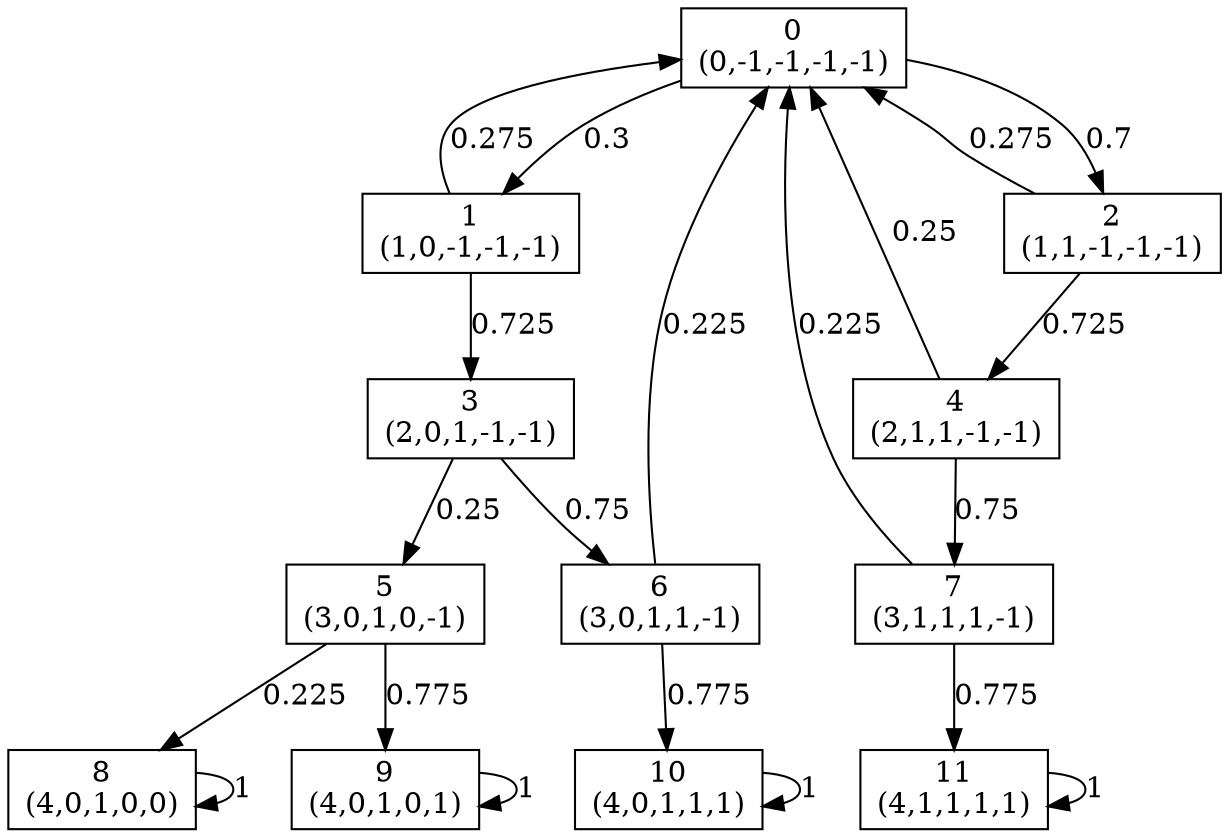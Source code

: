 digraph P {
node [shape=box];
0 -> 1 [ label="0.3" ];
0 -> 2 [ label="0.7" ];
1 -> 0 [ label="0.275" ];
1 -> 3 [ label="0.725" ];
2 -> 0 [ label="0.275" ];
2 -> 4 [ label="0.725" ];
3 -> 5 [ label="0.25" ];
3 -> 6 [ label="0.75" ];
4 -> 0 [ label="0.25" ];
4 -> 7 [ label="0.75" ];
5 -> 8 [ label="0.225" ];
5 -> 9 [ label="0.775" ];
6 -> 0 [ label="0.225" ];
6 -> 10 [ label="0.775" ];
7 -> 0 [ label="0.225" ];
7 -> 11 [ label="0.775" ];
8 -> 8 [ label="1" ];
9 -> 9 [ label="1" ];
10 -> 10 [ label="1" ];
11 -> 11 [ label="1" ];
0 [label="0\n(0,-1,-1,-1,-1)"];
1 [label="1\n(1,0,-1,-1,-1)"];
2 [label="2\n(1,1,-1,-1,-1)"];
3 [label="3\n(2,0,1,-1,-1)"];
4 [label="4\n(2,1,1,-1,-1)"];
5 [label="5\n(3,0,1,0,-1)"];
6 [label="6\n(3,0,1,1,-1)"];
7 [label="7\n(3,1,1,1,-1)"];
8 [label="8\n(4,0,1,0,0)"];
9 [label="9\n(4,0,1,0,1)"];
10 [label="10\n(4,0,1,1,1)"];
11 [label="11\n(4,1,1,1,1)"];
}

